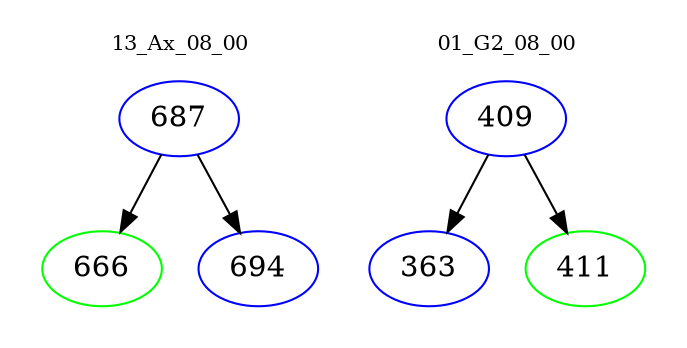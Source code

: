 digraph{
subgraph cluster_0 {
color = white
label = "13_Ax_08_00";
fontsize=10;
T0_687 [label="687", color="blue"]
T0_687 -> T0_666 [color="black"]
T0_666 [label="666", color="green"]
T0_687 -> T0_694 [color="black"]
T0_694 [label="694", color="blue"]
}
subgraph cluster_1 {
color = white
label = "01_G2_08_00";
fontsize=10;
T1_409 [label="409", color="blue"]
T1_409 -> T1_363 [color="black"]
T1_363 [label="363", color="blue"]
T1_409 -> T1_411 [color="black"]
T1_411 [label="411", color="green"]
}
}
